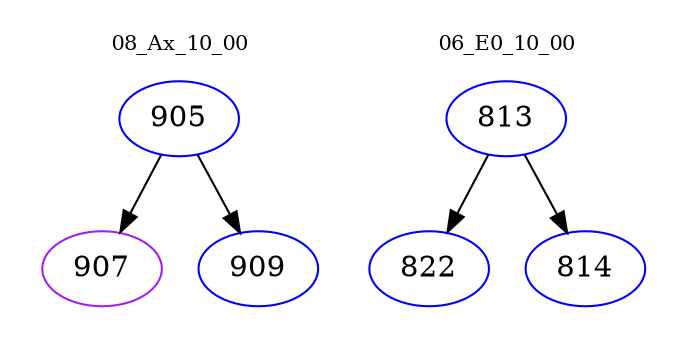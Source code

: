 digraph{
subgraph cluster_0 {
color = white
label = "08_Ax_10_00";
fontsize=10;
T0_905 [label="905", color="blue"]
T0_905 -> T0_907 [color="black"]
T0_907 [label="907", color="purple"]
T0_905 -> T0_909 [color="black"]
T0_909 [label="909", color="blue"]
}
subgraph cluster_1 {
color = white
label = "06_E0_10_00";
fontsize=10;
T1_813 [label="813", color="blue"]
T1_813 -> T1_822 [color="black"]
T1_822 [label="822", color="blue"]
T1_813 -> T1_814 [color="black"]
T1_814 [label="814", color="blue"]
}
}

